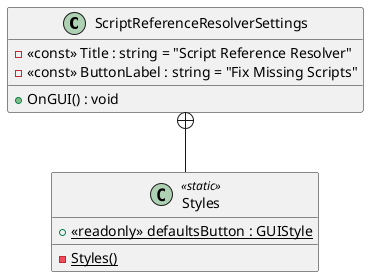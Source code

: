 @startuml
class ScriptReferenceResolverSettings {
    - <<const>> Title : string = "Script Reference Resolver"
    - <<const>> ButtonLabel : string = "Fix Missing Scripts"
    + OnGUI() : void
}
class Styles <<static>> {
    {static} - Styles()
    + {static} <<readonly>> defaultsButton : GUIStyle
}
ScriptReferenceResolverSettings +-- Styles
@enduml
